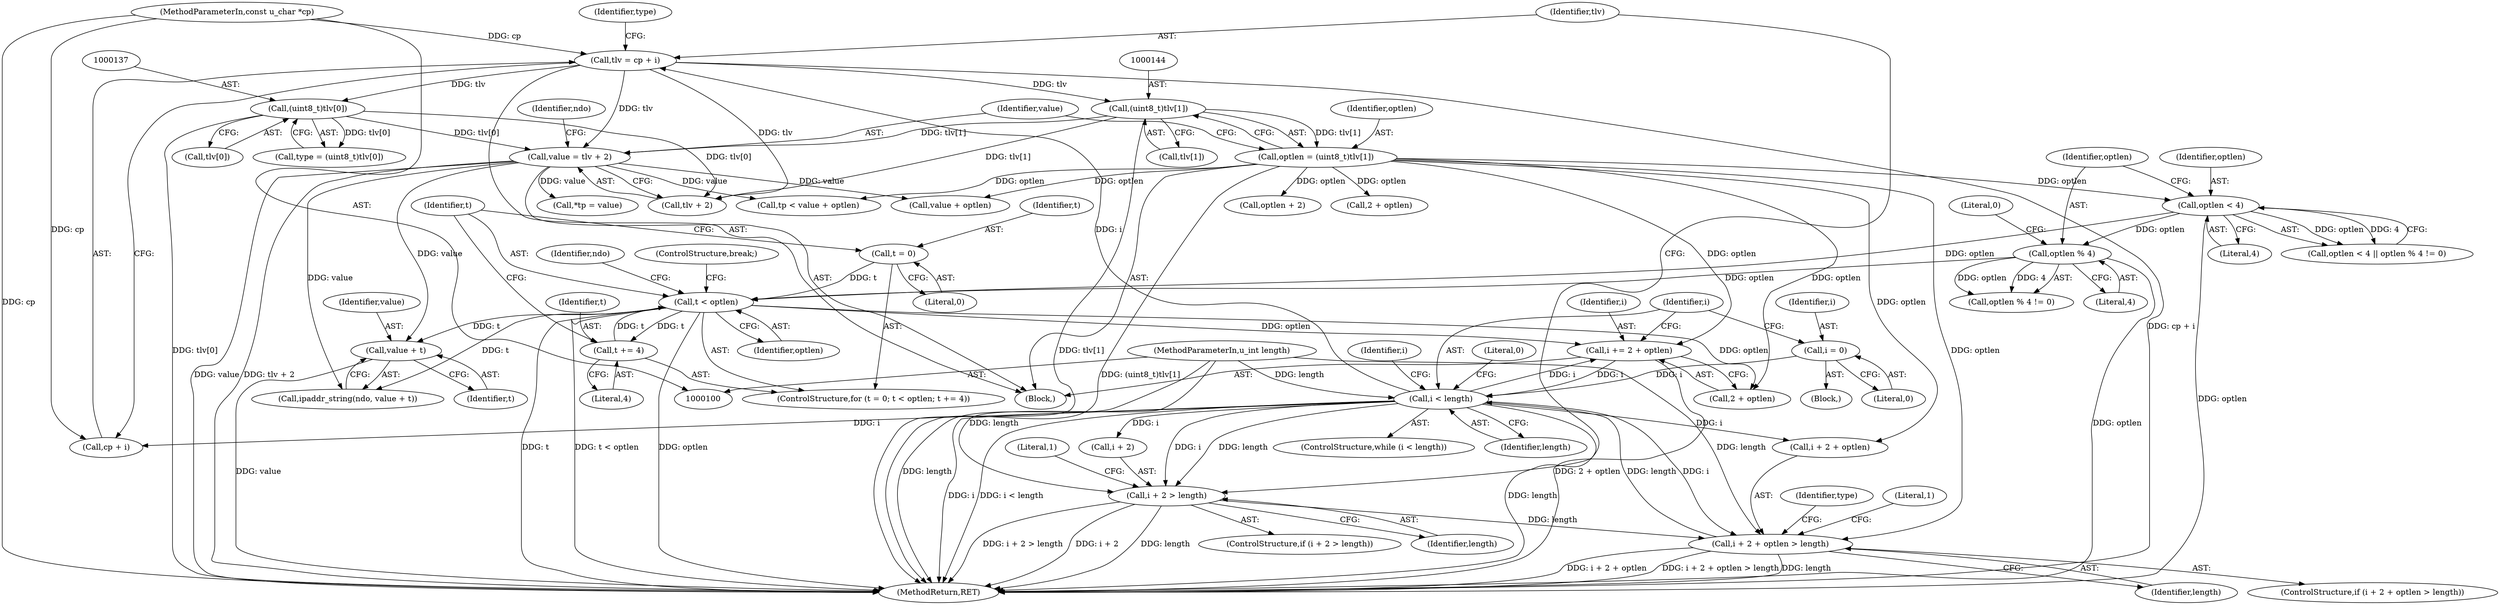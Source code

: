 digraph "0_tcpdump_c2f6833dddecf2d5fb89c9c898eee9981da342ed@pointer" {
"1000235" [label="(Call,value + t)"];
"1000148" [label="(Call,value = tlv + 2)"];
"1000129" [label="(Call,tlv = cp + i)"];
"1000102" [label="(MethodParameterIn,const u_char *cp)"];
"1000116" [label="(Call,i < length)"];
"1000112" [label="(Call,i = 0)"];
"1000271" [label="(Call,i += 2 + optlen)"];
"1000222" [label="(Call,t < optlen)"];
"1000225" [label="(Call,t += 4)"];
"1000219" [label="(Call,t = 0)"];
"1000206" [label="(Call,optlen < 4)"];
"1000141" [label="(Call,optlen = (uint8_t)tlv[1])"];
"1000143" [label="(Call,(uint8_t)tlv[1])"];
"1000210" [label="(Call,optlen % 4)"];
"1000188" [label="(Call,i + 2 + optlen > length)"];
"1000121" [label="(Call,i + 2 > length)"];
"1000103" [label="(MethodParameterIn,u_int length)"];
"1000136" [label="(Call,(uint8_t)tlv[0])"];
"1000116" [label="(Call,i < length)"];
"1000226" [label="(Identifier,t)"];
"1000130" [label="(Identifier,tlv)"];
"1000189" [label="(Call,i + 2 + optlen)"];
"1000206" [label="(Call,optlen < 4)"];
"1000184" [label="(Call,optlen + 2)"];
"1000142" [label="(Identifier,optlen)"];
"1000277" [label="(Literal,0)"];
"1000117" [label="(Identifier,i)"];
"1000125" [label="(Identifier,length)"];
"1000102" [label="(MethodParameterIn,const u_char *cp)"];
"1000220" [label="(Identifier,t)"];
"1000219" [label="(Call,t = 0)"];
"1000138" [label="(Call,tlv[0])"];
"1000145" [label="(Call,tlv[1])"];
"1000199" [label="(Identifier,type)"];
"1000235" [label="(Call,value + t)"];
"1000223" [label="(Identifier,t)"];
"1000221" [label="(Literal,0)"];
"1000237" [label="(Identifier,t)"];
"1000242" [label="(Call,*tp = value)"];
"1000278" [label="(MethodReturn,RET)"];
"1000136" [label="(Call,(uint8_t)tlv[0])"];
"1000114" [label="(Literal,0)"];
"1000197" [label="(Literal,1)"];
"1000120" [label="(ControlStructure,if (i + 2 > length))"];
"1000115" [label="(ControlStructure,while (i < length))"];
"1000194" [label="(Identifier,length)"];
"1000225" [label="(Call,t += 4)"];
"1000212" [label="(Literal,4)"];
"1000205" [label="(Call,optlen < 4 || optlen % 4 != 0)"];
"1000119" [label="(Block,)"];
"1000236" [label="(Identifier,value)"];
"1000213" [label="(Literal,0)"];
"1000118" [label="(Identifier,length)"];
"1000113" [label="(Identifier,i)"];
"1000141" [label="(Call,optlen = (uint8_t)tlv[1])"];
"1000207" [label="(Identifier,optlen)"];
"1000135" [label="(Identifier,type)"];
"1000230" [label="(Identifier,ndo)"];
"1000191" [label="(Call,2 + optlen)"];
"1000129" [label="(Call,tlv = cp + i)"];
"1000123" [label="(Identifier,i)"];
"1000208" [label="(Literal,4)"];
"1000187" [label="(ControlStructure,if (i + 2 + optlen > length))"];
"1000150" [label="(Call,tlv + 2)"];
"1000131" [label="(Call,cp + i)"];
"1000211" [label="(Identifier,optlen)"];
"1000272" [label="(Identifier,i)"];
"1000112" [label="(Call,i = 0)"];
"1000227" [label="(Literal,4)"];
"1000128" [label="(Literal,1)"];
"1000246" [label="(Call,tp < value + optlen)"];
"1000149" [label="(Identifier,value)"];
"1000238" [label="(ControlStructure,break;)"];
"1000224" [label="(Identifier,optlen)"];
"1000222" [label="(Call,t < optlen)"];
"1000210" [label="(Call,optlen % 4)"];
"1000273" [label="(Call,2 + optlen)"];
"1000218" [label="(ControlStructure,for (t = 0; t < optlen; t += 4))"];
"1000271" [label="(Call,i += 2 + optlen)"];
"1000134" [label="(Call,type = (uint8_t)tlv[0])"];
"1000233" [label="(Call,ipaddr_string(ndo, value + t))"];
"1000209" [label="(Call,optlen % 4 != 0)"];
"1000148" [label="(Call,value = tlv + 2)"];
"1000155" [label="(Identifier,ndo)"];
"1000122" [label="(Call,i + 2)"];
"1000103" [label="(MethodParameterIn,u_int length)"];
"1000143" [label="(Call,(uint8_t)tlv[1])"];
"1000248" [label="(Call,value + optlen)"];
"1000105" [label="(Block,)"];
"1000121" [label="(Call,i + 2 > length)"];
"1000188" [label="(Call,i + 2 + optlen > length)"];
"1000235" -> "1000233"  [label="AST: "];
"1000235" -> "1000237"  [label="CFG: "];
"1000236" -> "1000235"  [label="AST: "];
"1000237" -> "1000235"  [label="AST: "];
"1000233" -> "1000235"  [label="CFG: "];
"1000235" -> "1000278"  [label="DDG: value"];
"1000148" -> "1000235"  [label="DDG: value"];
"1000222" -> "1000235"  [label="DDG: t"];
"1000148" -> "1000119"  [label="AST: "];
"1000148" -> "1000150"  [label="CFG: "];
"1000149" -> "1000148"  [label="AST: "];
"1000150" -> "1000148"  [label="AST: "];
"1000155" -> "1000148"  [label="CFG: "];
"1000148" -> "1000278"  [label="DDG: value"];
"1000148" -> "1000278"  [label="DDG: tlv + 2"];
"1000129" -> "1000148"  [label="DDG: tlv"];
"1000143" -> "1000148"  [label="DDG: tlv[1]"];
"1000136" -> "1000148"  [label="DDG: tlv[0]"];
"1000148" -> "1000233"  [label="DDG: value"];
"1000148" -> "1000242"  [label="DDG: value"];
"1000148" -> "1000246"  [label="DDG: value"];
"1000148" -> "1000248"  [label="DDG: value"];
"1000129" -> "1000119"  [label="AST: "];
"1000129" -> "1000131"  [label="CFG: "];
"1000130" -> "1000129"  [label="AST: "];
"1000131" -> "1000129"  [label="AST: "];
"1000135" -> "1000129"  [label="CFG: "];
"1000129" -> "1000278"  [label="DDG: cp + i"];
"1000102" -> "1000129"  [label="DDG: cp"];
"1000116" -> "1000129"  [label="DDG: i"];
"1000129" -> "1000136"  [label="DDG: tlv"];
"1000129" -> "1000143"  [label="DDG: tlv"];
"1000129" -> "1000150"  [label="DDG: tlv"];
"1000102" -> "1000100"  [label="AST: "];
"1000102" -> "1000278"  [label="DDG: cp"];
"1000102" -> "1000131"  [label="DDG: cp"];
"1000116" -> "1000115"  [label="AST: "];
"1000116" -> "1000118"  [label="CFG: "];
"1000117" -> "1000116"  [label="AST: "];
"1000118" -> "1000116"  [label="AST: "];
"1000123" -> "1000116"  [label="CFG: "];
"1000277" -> "1000116"  [label="CFG: "];
"1000116" -> "1000278"  [label="DDG: length"];
"1000116" -> "1000278"  [label="DDG: i"];
"1000116" -> "1000278"  [label="DDG: i < length"];
"1000112" -> "1000116"  [label="DDG: i"];
"1000271" -> "1000116"  [label="DDG: i"];
"1000188" -> "1000116"  [label="DDG: length"];
"1000103" -> "1000116"  [label="DDG: length"];
"1000116" -> "1000121"  [label="DDG: i"];
"1000116" -> "1000121"  [label="DDG: length"];
"1000116" -> "1000122"  [label="DDG: i"];
"1000116" -> "1000131"  [label="DDG: i"];
"1000116" -> "1000188"  [label="DDG: i"];
"1000116" -> "1000189"  [label="DDG: i"];
"1000116" -> "1000271"  [label="DDG: i"];
"1000112" -> "1000105"  [label="AST: "];
"1000112" -> "1000114"  [label="CFG: "];
"1000113" -> "1000112"  [label="AST: "];
"1000114" -> "1000112"  [label="AST: "];
"1000117" -> "1000112"  [label="CFG: "];
"1000271" -> "1000119"  [label="AST: "];
"1000271" -> "1000273"  [label="CFG: "];
"1000272" -> "1000271"  [label="AST: "];
"1000273" -> "1000271"  [label="AST: "];
"1000117" -> "1000271"  [label="CFG: "];
"1000271" -> "1000278"  [label="DDG: 2 + optlen"];
"1000222" -> "1000271"  [label="DDG: optlen"];
"1000141" -> "1000271"  [label="DDG: optlen"];
"1000222" -> "1000218"  [label="AST: "];
"1000222" -> "1000224"  [label="CFG: "];
"1000223" -> "1000222"  [label="AST: "];
"1000224" -> "1000222"  [label="AST: "];
"1000230" -> "1000222"  [label="CFG: "];
"1000238" -> "1000222"  [label="CFG: "];
"1000222" -> "1000278"  [label="DDG: t"];
"1000222" -> "1000278"  [label="DDG: t < optlen"];
"1000222" -> "1000278"  [label="DDG: optlen"];
"1000225" -> "1000222"  [label="DDG: t"];
"1000219" -> "1000222"  [label="DDG: t"];
"1000206" -> "1000222"  [label="DDG: optlen"];
"1000210" -> "1000222"  [label="DDG: optlen"];
"1000222" -> "1000225"  [label="DDG: t"];
"1000222" -> "1000233"  [label="DDG: t"];
"1000222" -> "1000273"  [label="DDG: optlen"];
"1000225" -> "1000218"  [label="AST: "];
"1000225" -> "1000227"  [label="CFG: "];
"1000226" -> "1000225"  [label="AST: "];
"1000227" -> "1000225"  [label="AST: "];
"1000223" -> "1000225"  [label="CFG: "];
"1000219" -> "1000218"  [label="AST: "];
"1000219" -> "1000221"  [label="CFG: "];
"1000220" -> "1000219"  [label="AST: "];
"1000221" -> "1000219"  [label="AST: "];
"1000223" -> "1000219"  [label="CFG: "];
"1000206" -> "1000205"  [label="AST: "];
"1000206" -> "1000208"  [label="CFG: "];
"1000207" -> "1000206"  [label="AST: "];
"1000208" -> "1000206"  [label="AST: "];
"1000211" -> "1000206"  [label="CFG: "];
"1000205" -> "1000206"  [label="CFG: "];
"1000206" -> "1000278"  [label="DDG: optlen"];
"1000206" -> "1000205"  [label="DDG: optlen"];
"1000206" -> "1000205"  [label="DDG: 4"];
"1000141" -> "1000206"  [label="DDG: optlen"];
"1000206" -> "1000210"  [label="DDG: optlen"];
"1000141" -> "1000119"  [label="AST: "];
"1000141" -> "1000143"  [label="CFG: "];
"1000142" -> "1000141"  [label="AST: "];
"1000143" -> "1000141"  [label="AST: "];
"1000149" -> "1000141"  [label="CFG: "];
"1000141" -> "1000278"  [label="DDG: (uint8_t)tlv[1]"];
"1000143" -> "1000141"  [label="DDG: tlv[1]"];
"1000141" -> "1000184"  [label="DDG: optlen"];
"1000141" -> "1000188"  [label="DDG: optlen"];
"1000141" -> "1000189"  [label="DDG: optlen"];
"1000141" -> "1000191"  [label="DDG: optlen"];
"1000141" -> "1000246"  [label="DDG: optlen"];
"1000141" -> "1000248"  [label="DDG: optlen"];
"1000141" -> "1000273"  [label="DDG: optlen"];
"1000143" -> "1000145"  [label="CFG: "];
"1000144" -> "1000143"  [label="AST: "];
"1000145" -> "1000143"  [label="AST: "];
"1000143" -> "1000278"  [label="DDG: tlv[1]"];
"1000143" -> "1000150"  [label="DDG: tlv[1]"];
"1000210" -> "1000209"  [label="AST: "];
"1000210" -> "1000212"  [label="CFG: "];
"1000211" -> "1000210"  [label="AST: "];
"1000212" -> "1000210"  [label="AST: "];
"1000213" -> "1000210"  [label="CFG: "];
"1000210" -> "1000278"  [label="DDG: optlen"];
"1000210" -> "1000209"  [label="DDG: optlen"];
"1000210" -> "1000209"  [label="DDG: 4"];
"1000188" -> "1000187"  [label="AST: "];
"1000188" -> "1000194"  [label="CFG: "];
"1000189" -> "1000188"  [label="AST: "];
"1000194" -> "1000188"  [label="AST: "];
"1000197" -> "1000188"  [label="CFG: "];
"1000199" -> "1000188"  [label="CFG: "];
"1000188" -> "1000278"  [label="DDG: i + 2 + optlen > length"];
"1000188" -> "1000278"  [label="DDG: length"];
"1000188" -> "1000278"  [label="DDG: i + 2 + optlen"];
"1000121" -> "1000188"  [label="DDG: length"];
"1000103" -> "1000188"  [label="DDG: length"];
"1000121" -> "1000120"  [label="AST: "];
"1000121" -> "1000125"  [label="CFG: "];
"1000122" -> "1000121"  [label="AST: "];
"1000125" -> "1000121"  [label="AST: "];
"1000128" -> "1000121"  [label="CFG: "];
"1000130" -> "1000121"  [label="CFG: "];
"1000121" -> "1000278"  [label="DDG: length"];
"1000121" -> "1000278"  [label="DDG: i + 2 > length"];
"1000121" -> "1000278"  [label="DDG: i + 2"];
"1000103" -> "1000121"  [label="DDG: length"];
"1000103" -> "1000100"  [label="AST: "];
"1000103" -> "1000278"  [label="DDG: length"];
"1000136" -> "1000134"  [label="AST: "];
"1000136" -> "1000138"  [label="CFG: "];
"1000137" -> "1000136"  [label="AST: "];
"1000138" -> "1000136"  [label="AST: "];
"1000134" -> "1000136"  [label="CFG: "];
"1000136" -> "1000278"  [label="DDG: tlv[0]"];
"1000136" -> "1000134"  [label="DDG: tlv[0]"];
"1000136" -> "1000150"  [label="DDG: tlv[0]"];
}
